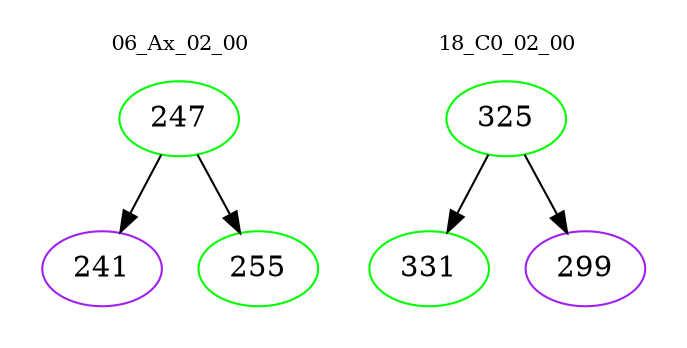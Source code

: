 digraph{
subgraph cluster_0 {
color = white
label = "06_Ax_02_00";
fontsize=10;
T0_247 [label="247", color="green"]
T0_247 -> T0_241 [color="black"]
T0_241 [label="241", color="purple"]
T0_247 -> T0_255 [color="black"]
T0_255 [label="255", color="green"]
}
subgraph cluster_1 {
color = white
label = "18_C0_02_00";
fontsize=10;
T1_325 [label="325", color="green"]
T1_325 -> T1_331 [color="black"]
T1_331 [label="331", color="green"]
T1_325 -> T1_299 [color="black"]
T1_299 [label="299", color="purple"]
}
}
